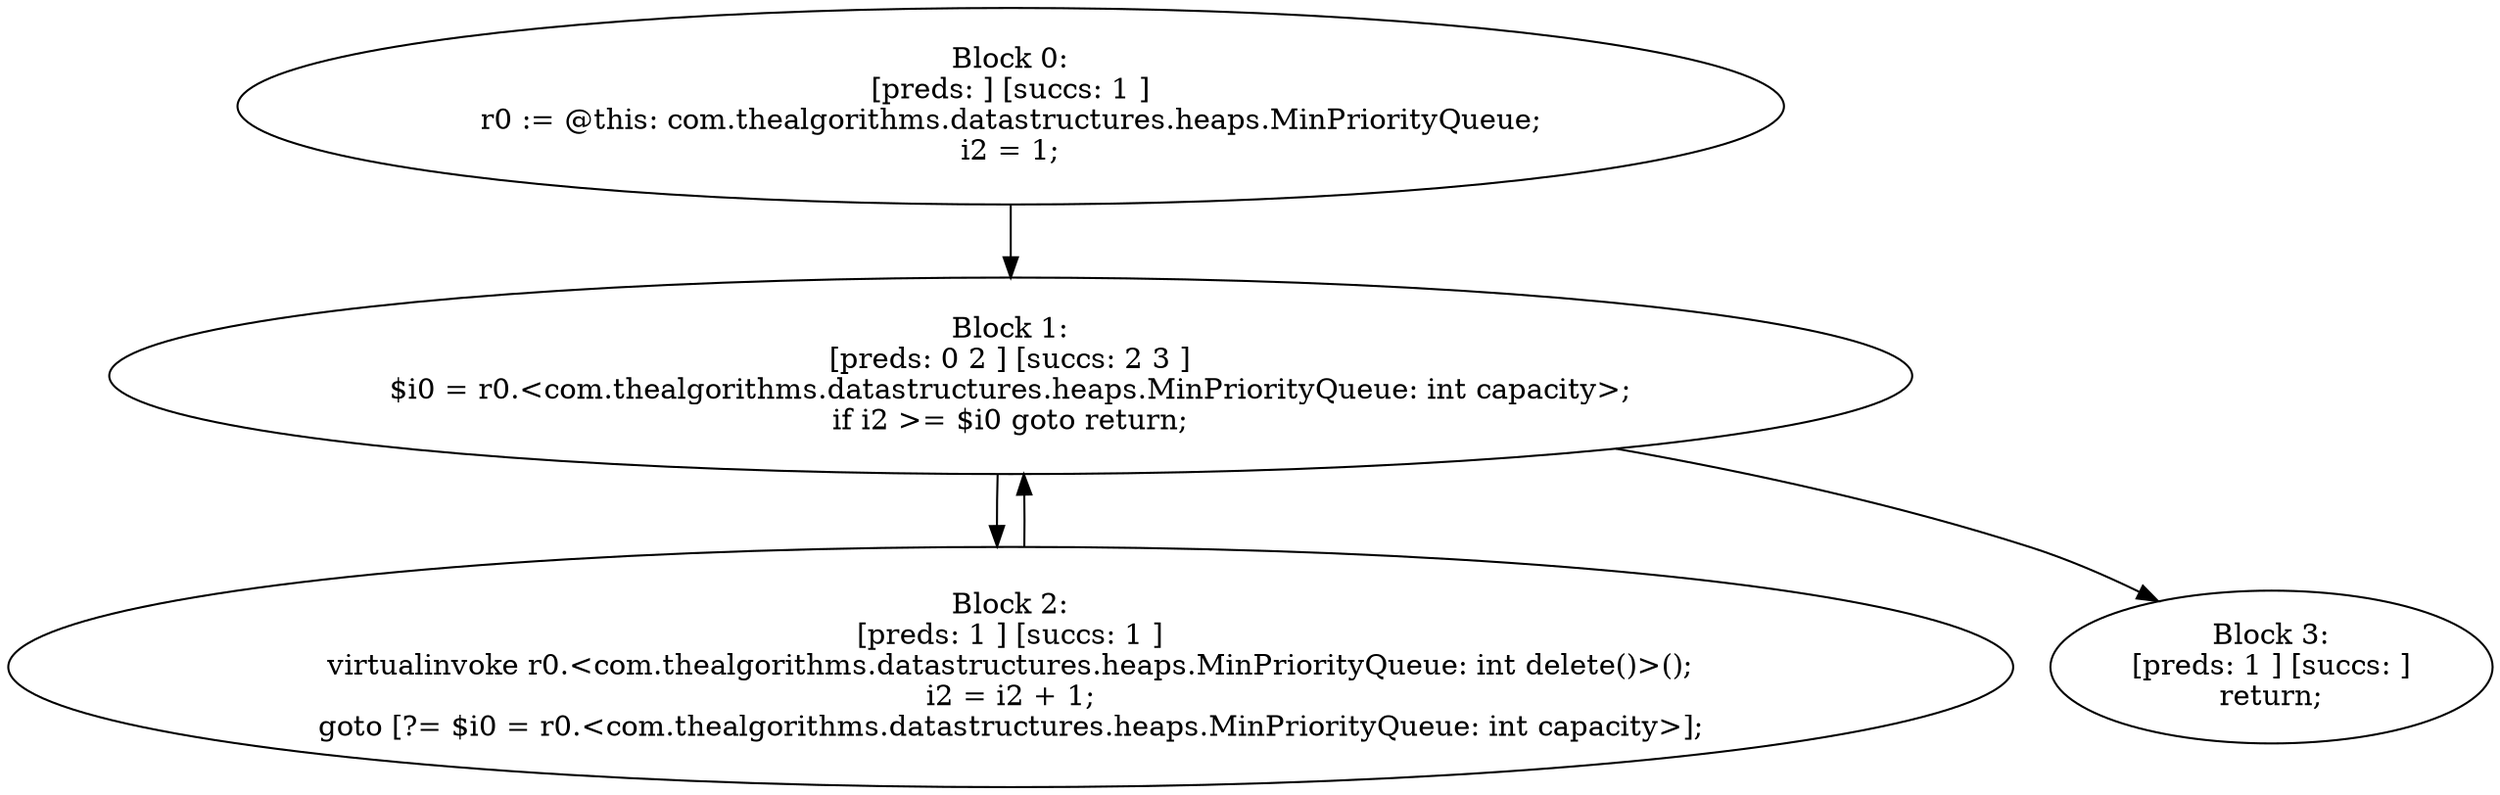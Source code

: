 digraph "unitGraph" {
    "Block 0:
[preds: ] [succs: 1 ]
r0 := @this: com.thealgorithms.datastructures.heaps.MinPriorityQueue;
i2 = 1;
"
    "Block 1:
[preds: 0 2 ] [succs: 2 3 ]
$i0 = r0.<com.thealgorithms.datastructures.heaps.MinPriorityQueue: int capacity>;
if i2 >= $i0 goto return;
"
    "Block 2:
[preds: 1 ] [succs: 1 ]
virtualinvoke r0.<com.thealgorithms.datastructures.heaps.MinPriorityQueue: int delete()>();
i2 = i2 + 1;
goto [?= $i0 = r0.<com.thealgorithms.datastructures.heaps.MinPriorityQueue: int capacity>];
"
    "Block 3:
[preds: 1 ] [succs: ]
return;
"
    "Block 0:
[preds: ] [succs: 1 ]
r0 := @this: com.thealgorithms.datastructures.heaps.MinPriorityQueue;
i2 = 1;
"->"Block 1:
[preds: 0 2 ] [succs: 2 3 ]
$i0 = r0.<com.thealgorithms.datastructures.heaps.MinPriorityQueue: int capacity>;
if i2 >= $i0 goto return;
";
    "Block 1:
[preds: 0 2 ] [succs: 2 3 ]
$i0 = r0.<com.thealgorithms.datastructures.heaps.MinPriorityQueue: int capacity>;
if i2 >= $i0 goto return;
"->"Block 2:
[preds: 1 ] [succs: 1 ]
virtualinvoke r0.<com.thealgorithms.datastructures.heaps.MinPriorityQueue: int delete()>();
i2 = i2 + 1;
goto [?= $i0 = r0.<com.thealgorithms.datastructures.heaps.MinPriorityQueue: int capacity>];
";
    "Block 1:
[preds: 0 2 ] [succs: 2 3 ]
$i0 = r0.<com.thealgorithms.datastructures.heaps.MinPriorityQueue: int capacity>;
if i2 >= $i0 goto return;
"->"Block 3:
[preds: 1 ] [succs: ]
return;
";
    "Block 2:
[preds: 1 ] [succs: 1 ]
virtualinvoke r0.<com.thealgorithms.datastructures.heaps.MinPriorityQueue: int delete()>();
i2 = i2 + 1;
goto [?= $i0 = r0.<com.thealgorithms.datastructures.heaps.MinPriorityQueue: int capacity>];
"->"Block 1:
[preds: 0 2 ] [succs: 2 3 ]
$i0 = r0.<com.thealgorithms.datastructures.heaps.MinPriorityQueue: int capacity>;
if i2 >= $i0 goto return;
";
}
